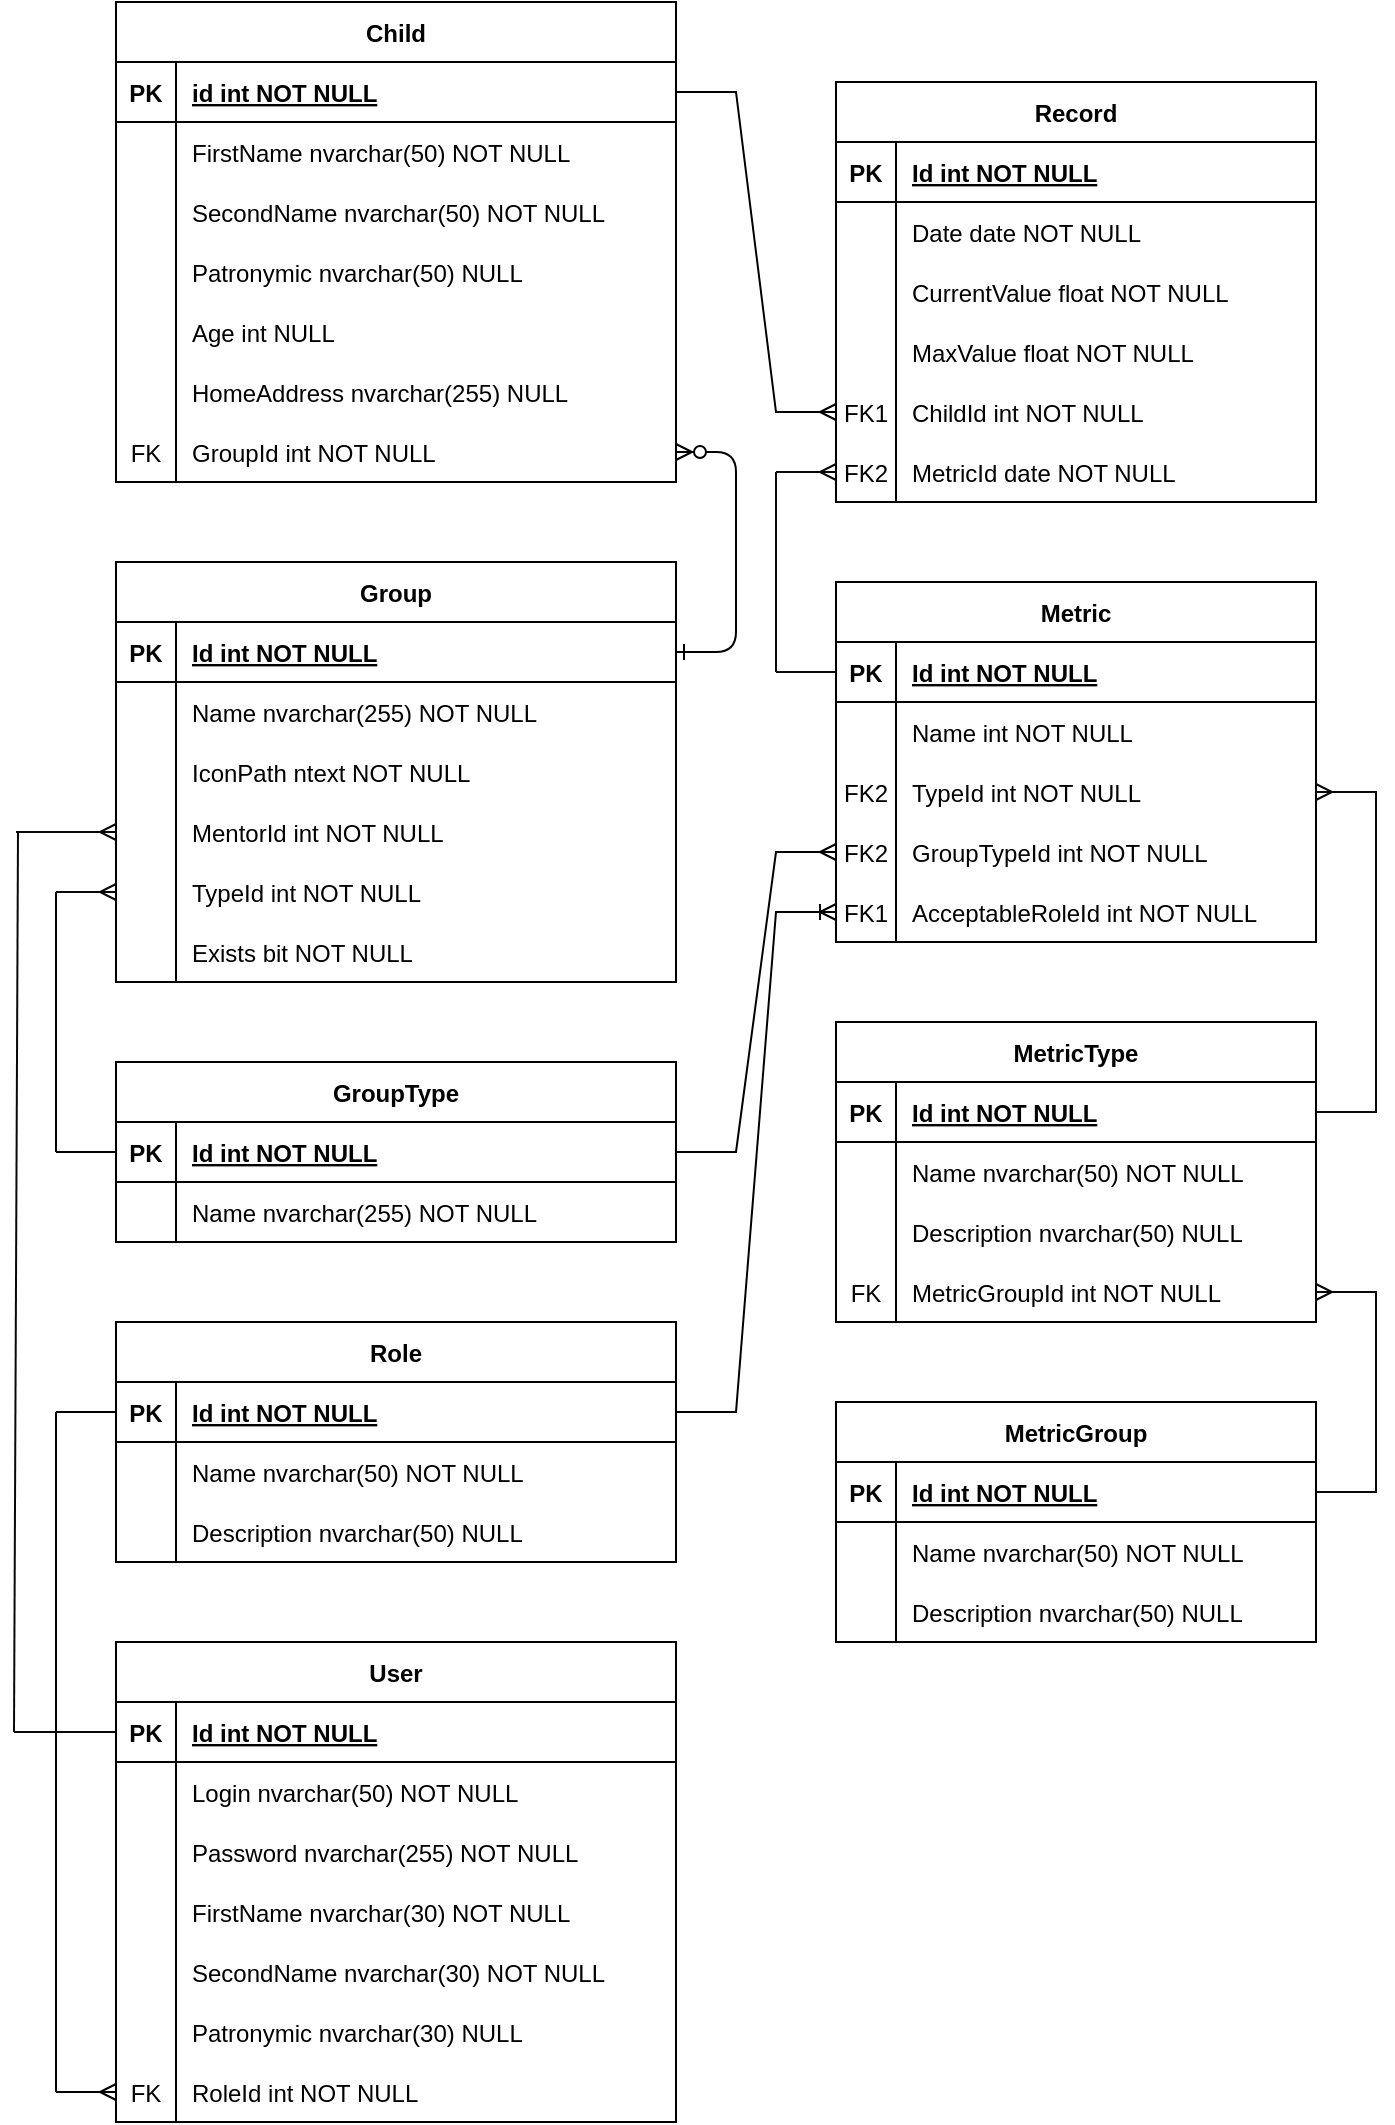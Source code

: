 <mxfile version="15.8.7" type="device"><diagram id="R2lEEEUBdFMjLlhIrx00" name="Page-1"><mxGraphModel dx="1296" dy="2118" grid="1" gridSize="10" guides="1" tooltips="1" connect="1" arrows="1" fold="1" page="1" pageScale="1" pageWidth="850" pageHeight="1100" math="0" shadow="0" extFonts="Permanent Marker^https://fonts.googleapis.com/css?family=Permanent+Marker"><root><mxCell id="0"/><mxCell id="1" parent="0"/><mxCell id="C-vyLk0tnHw3VtMMgP7b-2" value="Group" style="shape=table;startSize=30;container=1;collapsible=1;childLayout=tableLayout;fixedRows=1;rowLines=0;fontStyle=1;align=center;resizeLast=1;" parent="1" vertex="1"><mxGeometry x="400" width="280" height="210" as="geometry"/></mxCell><mxCell id="C-vyLk0tnHw3VtMMgP7b-3" value="" style="shape=partialRectangle;collapsible=0;dropTarget=0;pointerEvents=0;fillColor=none;points=[[0,0.5],[1,0.5]];portConstraint=eastwest;top=0;left=0;right=0;bottom=1;" parent="C-vyLk0tnHw3VtMMgP7b-2" vertex="1"><mxGeometry y="30" width="280" height="30" as="geometry"/></mxCell><mxCell id="C-vyLk0tnHw3VtMMgP7b-4" value="PK" style="shape=partialRectangle;overflow=hidden;connectable=0;fillColor=none;top=0;left=0;bottom=0;right=0;fontStyle=1;" parent="C-vyLk0tnHw3VtMMgP7b-3" vertex="1"><mxGeometry width="30" height="30" as="geometry"><mxRectangle width="30" height="30" as="alternateBounds"/></mxGeometry></mxCell><mxCell id="C-vyLk0tnHw3VtMMgP7b-5" value="Id int NOT NULL " style="shape=partialRectangle;overflow=hidden;connectable=0;fillColor=none;top=0;left=0;bottom=0;right=0;align=left;spacingLeft=6;fontStyle=5;" parent="C-vyLk0tnHw3VtMMgP7b-3" vertex="1"><mxGeometry x="30" width="250" height="30" as="geometry"><mxRectangle width="250" height="30" as="alternateBounds"/></mxGeometry></mxCell><mxCell id="C-vyLk0tnHw3VtMMgP7b-9" value="" style="shape=partialRectangle;collapsible=0;dropTarget=0;pointerEvents=0;fillColor=none;points=[[0,0.5],[1,0.5]];portConstraint=eastwest;top=0;left=0;right=0;bottom=0;" parent="C-vyLk0tnHw3VtMMgP7b-2" vertex="1"><mxGeometry y="60" width="280" height="30" as="geometry"/></mxCell><mxCell id="C-vyLk0tnHw3VtMMgP7b-10" value="" style="shape=partialRectangle;overflow=hidden;connectable=0;fillColor=none;top=0;left=0;bottom=0;right=0;" parent="C-vyLk0tnHw3VtMMgP7b-9" vertex="1"><mxGeometry width="30" height="30" as="geometry"><mxRectangle width="30" height="30" as="alternateBounds"/></mxGeometry></mxCell><mxCell id="C-vyLk0tnHw3VtMMgP7b-11" value="Name nvarchar(255) NOT NULL" style="shape=partialRectangle;overflow=hidden;connectable=0;fillColor=none;top=0;left=0;bottom=0;right=0;align=left;spacingLeft=6;" parent="C-vyLk0tnHw3VtMMgP7b-9" vertex="1"><mxGeometry x="30" width="250" height="30" as="geometry"><mxRectangle width="250" height="30" as="alternateBounds"/></mxGeometry></mxCell><mxCell id="-DnV1UxbAHt5MSZyOApE-100" value="" style="shape=partialRectangle;collapsible=0;dropTarget=0;pointerEvents=0;fillColor=none;points=[[0,0.5],[1,0.5]];portConstraint=eastwest;top=0;left=0;right=0;bottom=0;" vertex="1" parent="C-vyLk0tnHw3VtMMgP7b-2"><mxGeometry y="90" width="280" height="30" as="geometry"/></mxCell><mxCell id="-DnV1UxbAHt5MSZyOApE-101" value="" style="shape=partialRectangle;overflow=hidden;connectable=0;fillColor=none;top=0;left=0;bottom=0;right=0;" vertex="1" parent="-DnV1UxbAHt5MSZyOApE-100"><mxGeometry width="30" height="30" as="geometry"><mxRectangle width="30" height="30" as="alternateBounds"/></mxGeometry></mxCell><mxCell id="-DnV1UxbAHt5MSZyOApE-102" value="IconPath ntext NOT NULL" style="shape=partialRectangle;overflow=hidden;connectable=0;fillColor=none;top=0;left=0;bottom=0;right=0;align=left;spacingLeft=6;" vertex="1" parent="-DnV1UxbAHt5MSZyOApE-100"><mxGeometry x="30" width="250" height="30" as="geometry"><mxRectangle width="250" height="30" as="alternateBounds"/></mxGeometry></mxCell><mxCell id="-DnV1UxbAHt5MSZyOApE-88" value="" style="shape=partialRectangle;collapsible=0;dropTarget=0;pointerEvents=0;fillColor=none;points=[[0,0.5],[1,0.5]];portConstraint=eastwest;top=0;left=0;right=0;bottom=0;" vertex="1" parent="C-vyLk0tnHw3VtMMgP7b-2"><mxGeometry y="120" width="280" height="30" as="geometry"/></mxCell><mxCell id="-DnV1UxbAHt5MSZyOApE-89" value="" style="shape=partialRectangle;overflow=hidden;connectable=0;fillColor=none;top=0;left=0;bottom=0;right=0;" vertex="1" parent="-DnV1UxbAHt5MSZyOApE-88"><mxGeometry width="30" height="30" as="geometry"><mxRectangle width="30" height="30" as="alternateBounds"/></mxGeometry></mxCell><mxCell id="-DnV1UxbAHt5MSZyOApE-90" value="MentorId int NOT NULL" style="shape=partialRectangle;overflow=hidden;connectable=0;fillColor=none;top=0;left=0;bottom=0;right=0;align=left;spacingLeft=6;" vertex="1" parent="-DnV1UxbAHt5MSZyOApE-88"><mxGeometry x="30" width="250" height="30" as="geometry"><mxRectangle width="250" height="30" as="alternateBounds"/></mxGeometry></mxCell><mxCell id="t5Ml65GV9qZ17iOVpYjm-1" value="" style="shape=partialRectangle;collapsible=0;dropTarget=0;pointerEvents=0;fillColor=none;points=[[0,0.5],[1,0.5]];portConstraint=eastwest;top=0;left=0;right=0;bottom=0;" parent="C-vyLk0tnHw3VtMMgP7b-2" vertex="1"><mxGeometry y="150" width="280" height="30" as="geometry"/></mxCell><mxCell id="t5Ml65GV9qZ17iOVpYjm-2" value="" style="shape=partialRectangle;overflow=hidden;connectable=0;fillColor=none;top=0;left=0;bottom=0;right=0;" parent="t5Ml65GV9qZ17iOVpYjm-1" vertex="1"><mxGeometry width="30" height="30" as="geometry"><mxRectangle width="30" height="30" as="alternateBounds"/></mxGeometry></mxCell><mxCell id="t5Ml65GV9qZ17iOVpYjm-3" value="TypeId int NOT NULL" style="shape=partialRectangle;overflow=hidden;connectable=0;fillColor=none;top=0;left=0;bottom=0;right=0;align=left;spacingLeft=6;" parent="t5Ml65GV9qZ17iOVpYjm-1" vertex="1"><mxGeometry x="30" width="250" height="30" as="geometry"><mxRectangle width="250" height="30" as="alternateBounds"/></mxGeometry></mxCell><mxCell id="-DnV1UxbAHt5MSZyOApE-103" value="" style="shape=partialRectangle;collapsible=0;dropTarget=0;pointerEvents=0;fillColor=none;points=[[0,0.5],[1,0.5]];portConstraint=eastwest;top=0;left=0;right=0;bottom=0;" vertex="1" parent="C-vyLk0tnHw3VtMMgP7b-2"><mxGeometry y="180" width="280" height="30" as="geometry"/></mxCell><mxCell id="-DnV1UxbAHt5MSZyOApE-104" value="" style="shape=partialRectangle;overflow=hidden;connectable=0;fillColor=none;top=0;left=0;bottom=0;right=0;" vertex="1" parent="-DnV1UxbAHt5MSZyOApE-103"><mxGeometry width="30" height="30" as="geometry"><mxRectangle width="30" height="30" as="alternateBounds"/></mxGeometry></mxCell><mxCell id="-DnV1UxbAHt5MSZyOApE-105" value="Exists bit NOT NULL" style="shape=partialRectangle;overflow=hidden;connectable=0;fillColor=none;top=0;left=0;bottom=0;right=0;align=left;spacingLeft=6;" vertex="1" parent="-DnV1UxbAHt5MSZyOApE-103"><mxGeometry x="30" width="250" height="30" as="geometry"><mxRectangle width="250" height="30" as="alternateBounds"/></mxGeometry></mxCell><mxCell id="C-vyLk0tnHw3VtMMgP7b-13" value="Record" style="shape=table;startSize=30;container=1;collapsible=1;childLayout=tableLayout;fixedRows=1;rowLines=0;fontStyle=1;align=center;resizeLast=1;" parent="1" vertex="1"><mxGeometry x="760" y="-240" width="240" height="210" as="geometry"/></mxCell><mxCell id="C-vyLk0tnHw3VtMMgP7b-14" value="" style="shape=partialRectangle;collapsible=0;dropTarget=0;pointerEvents=0;fillColor=none;points=[[0,0.5],[1,0.5]];portConstraint=eastwest;top=0;left=0;right=0;bottom=1;" parent="C-vyLk0tnHw3VtMMgP7b-13" vertex="1"><mxGeometry y="30" width="240" height="30" as="geometry"/></mxCell><mxCell id="C-vyLk0tnHw3VtMMgP7b-15" value="PK" style="shape=partialRectangle;overflow=hidden;connectable=0;fillColor=none;top=0;left=0;bottom=0;right=0;fontStyle=1;" parent="C-vyLk0tnHw3VtMMgP7b-14" vertex="1"><mxGeometry width="30" height="30" as="geometry"><mxRectangle width="30" height="30" as="alternateBounds"/></mxGeometry></mxCell><mxCell id="C-vyLk0tnHw3VtMMgP7b-16" value="Id int NOT NULL " style="shape=partialRectangle;overflow=hidden;connectable=0;fillColor=none;top=0;left=0;bottom=0;right=0;align=left;spacingLeft=6;fontStyle=5;" parent="C-vyLk0tnHw3VtMMgP7b-14" vertex="1"><mxGeometry x="30" width="210" height="30" as="geometry"><mxRectangle width="210" height="30" as="alternateBounds"/></mxGeometry></mxCell><mxCell id="C-vyLk0tnHw3VtMMgP7b-20" value="" style="shape=partialRectangle;collapsible=0;dropTarget=0;pointerEvents=0;fillColor=none;points=[[0,0.5],[1,0.5]];portConstraint=eastwest;top=0;left=0;right=0;bottom=0;" parent="C-vyLk0tnHw3VtMMgP7b-13" vertex="1"><mxGeometry y="60" width="240" height="30" as="geometry"/></mxCell><mxCell id="C-vyLk0tnHw3VtMMgP7b-21" value="" style="shape=partialRectangle;overflow=hidden;connectable=0;fillColor=none;top=0;left=0;bottom=0;right=0;" parent="C-vyLk0tnHw3VtMMgP7b-20" vertex="1"><mxGeometry width="30" height="30" as="geometry"><mxRectangle width="30" height="30" as="alternateBounds"/></mxGeometry></mxCell><mxCell id="C-vyLk0tnHw3VtMMgP7b-22" value="Date date NOT NULL" style="shape=partialRectangle;overflow=hidden;connectable=0;fillColor=none;top=0;left=0;bottom=0;right=0;align=left;spacingLeft=6;" parent="C-vyLk0tnHw3VtMMgP7b-20" vertex="1"><mxGeometry x="30" width="210" height="30" as="geometry"><mxRectangle width="210" height="30" as="alternateBounds"/></mxGeometry></mxCell><mxCell id="Y8Ql6gL_zoSB9fS7uG_S-48" value="" style="shape=partialRectangle;collapsible=0;dropTarget=0;pointerEvents=0;fillColor=none;points=[[0,0.5],[1,0.5]];portConstraint=eastwest;top=0;left=0;right=0;bottom=0;" parent="C-vyLk0tnHw3VtMMgP7b-13" vertex="1"><mxGeometry y="90" width="240" height="30" as="geometry"/></mxCell><mxCell id="Y8Ql6gL_zoSB9fS7uG_S-49" value="" style="shape=partialRectangle;overflow=hidden;connectable=0;fillColor=none;top=0;left=0;bottom=0;right=0;" parent="Y8Ql6gL_zoSB9fS7uG_S-48" vertex="1"><mxGeometry width="30" height="30" as="geometry"><mxRectangle width="30" height="30" as="alternateBounds"/></mxGeometry></mxCell><mxCell id="Y8Ql6gL_zoSB9fS7uG_S-50" value="CurrentValue float NOT NULL" style="shape=partialRectangle;overflow=hidden;connectable=0;fillColor=none;top=0;left=0;bottom=0;right=0;align=left;spacingLeft=6;" parent="Y8Ql6gL_zoSB9fS7uG_S-48" vertex="1"><mxGeometry x="30" width="210" height="30" as="geometry"><mxRectangle width="210" height="30" as="alternateBounds"/></mxGeometry></mxCell><mxCell id="QYhX7FW8KDRHZZpEyBTW-7" value="" style="shape=partialRectangle;collapsible=0;dropTarget=0;pointerEvents=0;fillColor=none;points=[[0,0.5],[1,0.5]];portConstraint=eastwest;top=0;left=0;right=0;bottom=0;" parent="C-vyLk0tnHw3VtMMgP7b-13" vertex="1"><mxGeometry y="120" width="240" height="30" as="geometry"/></mxCell><mxCell id="QYhX7FW8KDRHZZpEyBTW-8" value="" style="shape=partialRectangle;overflow=hidden;connectable=0;fillColor=none;top=0;left=0;bottom=0;right=0;" parent="QYhX7FW8KDRHZZpEyBTW-7" vertex="1"><mxGeometry width="30" height="30" as="geometry"><mxRectangle width="30" height="30" as="alternateBounds"/></mxGeometry></mxCell><mxCell id="QYhX7FW8KDRHZZpEyBTW-9" value="MaxValue float NOT NULL" style="shape=partialRectangle;overflow=hidden;connectable=0;fillColor=none;top=0;left=0;bottom=0;right=0;align=left;spacingLeft=6;" parent="QYhX7FW8KDRHZZpEyBTW-7" vertex="1"><mxGeometry x="30" width="210" height="30" as="geometry"><mxRectangle width="210" height="30" as="alternateBounds"/></mxGeometry></mxCell><mxCell id="C-vyLk0tnHw3VtMMgP7b-17" value="" style="shape=partialRectangle;collapsible=0;dropTarget=0;pointerEvents=0;fillColor=none;points=[[0,0.5],[1,0.5]];portConstraint=eastwest;top=0;left=0;right=0;bottom=0;" parent="C-vyLk0tnHw3VtMMgP7b-13" vertex="1"><mxGeometry y="150" width="240" height="30" as="geometry"/></mxCell><mxCell id="C-vyLk0tnHw3VtMMgP7b-18" value="FK1" style="shape=partialRectangle;overflow=hidden;connectable=0;fillColor=none;top=0;left=0;bottom=0;right=0;" parent="C-vyLk0tnHw3VtMMgP7b-17" vertex="1"><mxGeometry width="30" height="30" as="geometry"><mxRectangle width="30" height="30" as="alternateBounds"/></mxGeometry></mxCell><mxCell id="C-vyLk0tnHw3VtMMgP7b-19" value="ChildId int NOT NULL" style="shape=partialRectangle;overflow=hidden;connectable=0;fillColor=none;top=0;left=0;bottom=0;right=0;align=left;spacingLeft=6;" parent="C-vyLk0tnHw3VtMMgP7b-17" vertex="1"><mxGeometry x="30" width="210" height="30" as="geometry"><mxRectangle width="210" height="30" as="alternateBounds"/></mxGeometry></mxCell><mxCell id="Y8Ql6gL_zoSB9fS7uG_S-23" value="" style="shape=partialRectangle;collapsible=0;dropTarget=0;pointerEvents=0;fillColor=none;points=[[0,0.5],[1,0.5]];portConstraint=eastwest;top=0;left=0;right=0;bottom=0;" parent="C-vyLk0tnHw3VtMMgP7b-13" vertex="1"><mxGeometry y="180" width="240" height="30" as="geometry"/></mxCell><mxCell id="Y8Ql6gL_zoSB9fS7uG_S-24" value="FK2" style="shape=partialRectangle;overflow=hidden;connectable=0;fillColor=none;top=0;left=0;bottom=0;right=0;" parent="Y8Ql6gL_zoSB9fS7uG_S-23" vertex="1"><mxGeometry width="30" height="30" as="geometry"><mxRectangle width="30" height="30" as="alternateBounds"/></mxGeometry></mxCell><mxCell id="Y8Ql6gL_zoSB9fS7uG_S-25" value="MetricId date NOT NULL" style="shape=partialRectangle;overflow=hidden;connectable=0;fillColor=none;top=0;left=0;bottom=0;right=0;align=left;spacingLeft=6;" parent="Y8Ql6gL_zoSB9fS7uG_S-23" vertex="1"><mxGeometry x="30" width="210" height="30" as="geometry"><mxRectangle width="210" height="30" as="alternateBounds"/></mxGeometry></mxCell><mxCell id="C-vyLk0tnHw3VtMMgP7b-23" value="Child" style="shape=table;startSize=30;container=1;collapsible=1;childLayout=tableLayout;fixedRows=1;rowLines=0;fontStyle=1;align=center;resizeLast=1;" parent="1" vertex="1"><mxGeometry x="400" y="-280" width="280" height="240" as="geometry"/></mxCell><mxCell id="C-vyLk0tnHw3VtMMgP7b-24" value="" style="shape=partialRectangle;collapsible=0;dropTarget=0;pointerEvents=0;fillColor=none;points=[[0,0.5],[1,0.5]];portConstraint=eastwest;top=0;left=0;right=0;bottom=1;" parent="C-vyLk0tnHw3VtMMgP7b-23" vertex="1"><mxGeometry y="30" width="280" height="30" as="geometry"/></mxCell><mxCell id="C-vyLk0tnHw3VtMMgP7b-25" value="PK" style="shape=partialRectangle;overflow=hidden;connectable=0;fillColor=none;top=0;left=0;bottom=0;right=0;fontStyle=1;" parent="C-vyLk0tnHw3VtMMgP7b-24" vertex="1"><mxGeometry width="30" height="30" as="geometry"><mxRectangle width="30" height="30" as="alternateBounds"/></mxGeometry></mxCell><mxCell id="C-vyLk0tnHw3VtMMgP7b-26" value="id int NOT NULL " style="shape=partialRectangle;overflow=hidden;connectable=0;fillColor=none;top=0;left=0;bottom=0;right=0;align=left;spacingLeft=6;fontStyle=5;" parent="C-vyLk0tnHw3VtMMgP7b-24" vertex="1"><mxGeometry x="30" width="250" height="30" as="geometry"><mxRectangle width="250" height="30" as="alternateBounds"/></mxGeometry></mxCell><mxCell id="C-vyLk0tnHw3VtMMgP7b-27" value="" style="shape=partialRectangle;collapsible=0;dropTarget=0;pointerEvents=0;fillColor=none;points=[[0,0.5],[1,0.5]];portConstraint=eastwest;top=0;left=0;right=0;bottom=0;" parent="C-vyLk0tnHw3VtMMgP7b-23" vertex="1"><mxGeometry y="60" width="280" height="30" as="geometry"/></mxCell><mxCell id="C-vyLk0tnHw3VtMMgP7b-28" value="" style="shape=partialRectangle;overflow=hidden;connectable=0;fillColor=none;top=0;left=0;bottom=0;right=0;" parent="C-vyLk0tnHw3VtMMgP7b-27" vertex="1"><mxGeometry width="30" height="30" as="geometry"><mxRectangle width="30" height="30" as="alternateBounds"/></mxGeometry></mxCell><mxCell id="C-vyLk0tnHw3VtMMgP7b-29" value="FirstName nvarchar(50) NOT NULL" style="shape=partialRectangle;overflow=hidden;connectable=0;fillColor=none;top=0;left=0;bottom=0;right=0;align=left;spacingLeft=6;" parent="C-vyLk0tnHw3VtMMgP7b-27" vertex="1"><mxGeometry x="30" width="250" height="30" as="geometry"><mxRectangle width="250" height="30" as="alternateBounds"/></mxGeometry></mxCell><mxCell id="QYhX7FW8KDRHZZpEyBTW-1" value="" style="shape=partialRectangle;collapsible=0;dropTarget=0;pointerEvents=0;fillColor=none;points=[[0,0.5],[1,0.5]];portConstraint=eastwest;top=0;left=0;right=0;bottom=0;" parent="C-vyLk0tnHw3VtMMgP7b-23" vertex="1"><mxGeometry y="90" width="280" height="30" as="geometry"/></mxCell><mxCell id="QYhX7FW8KDRHZZpEyBTW-2" value="" style="shape=partialRectangle;overflow=hidden;connectable=0;fillColor=none;top=0;left=0;bottom=0;right=0;" parent="QYhX7FW8KDRHZZpEyBTW-1" vertex="1"><mxGeometry width="30" height="30" as="geometry"><mxRectangle width="30" height="30" as="alternateBounds"/></mxGeometry></mxCell><mxCell id="QYhX7FW8KDRHZZpEyBTW-3" value="SecondName nvarchar(50) NOT NULL" style="shape=partialRectangle;overflow=hidden;connectable=0;fillColor=none;top=0;left=0;bottom=0;right=0;align=left;spacingLeft=6;" parent="QYhX7FW8KDRHZZpEyBTW-1" vertex="1"><mxGeometry x="30" width="250" height="30" as="geometry"><mxRectangle width="250" height="30" as="alternateBounds"/></mxGeometry></mxCell><mxCell id="QYhX7FW8KDRHZZpEyBTW-4" value="" style="shape=partialRectangle;collapsible=0;dropTarget=0;pointerEvents=0;fillColor=none;points=[[0,0.5],[1,0.5]];portConstraint=eastwest;top=0;left=0;right=0;bottom=0;" parent="C-vyLk0tnHw3VtMMgP7b-23" vertex="1"><mxGeometry y="120" width="280" height="30" as="geometry"/></mxCell><mxCell id="QYhX7FW8KDRHZZpEyBTW-5" value="" style="shape=partialRectangle;overflow=hidden;connectable=0;fillColor=none;top=0;left=0;bottom=0;right=0;" parent="QYhX7FW8KDRHZZpEyBTW-4" vertex="1"><mxGeometry width="30" height="30" as="geometry"><mxRectangle width="30" height="30" as="alternateBounds"/></mxGeometry></mxCell><mxCell id="QYhX7FW8KDRHZZpEyBTW-6" value="Patronymic nvarchar(50) NULL" style="shape=partialRectangle;overflow=hidden;connectable=0;fillColor=none;top=0;left=0;bottom=0;right=0;align=left;spacingLeft=6;" parent="QYhX7FW8KDRHZZpEyBTW-4" vertex="1"><mxGeometry x="30" width="250" height="30" as="geometry"><mxRectangle width="250" height="30" as="alternateBounds"/></mxGeometry></mxCell><mxCell id="Y8Ql6gL_zoSB9fS7uG_S-39" value="" style="shape=partialRectangle;collapsible=0;dropTarget=0;pointerEvents=0;fillColor=none;points=[[0,0.5],[1,0.5]];portConstraint=eastwest;top=0;left=0;right=0;bottom=0;" parent="C-vyLk0tnHw3VtMMgP7b-23" vertex="1"><mxGeometry y="150" width="280" height="30" as="geometry"/></mxCell><mxCell id="Y8Ql6gL_zoSB9fS7uG_S-40" value="" style="shape=partialRectangle;overflow=hidden;connectable=0;fillColor=none;top=0;left=0;bottom=0;right=0;" parent="Y8Ql6gL_zoSB9fS7uG_S-39" vertex="1"><mxGeometry width="30" height="30" as="geometry"><mxRectangle width="30" height="30" as="alternateBounds"/></mxGeometry></mxCell><mxCell id="Y8Ql6gL_zoSB9fS7uG_S-41" value="Age int NULL" style="shape=partialRectangle;overflow=hidden;connectable=0;fillColor=none;top=0;left=0;bottom=0;right=0;align=left;spacingLeft=6;" parent="Y8Ql6gL_zoSB9fS7uG_S-39" vertex="1"><mxGeometry x="30" width="250" height="30" as="geometry"><mxRectangle width="250" height="30" as="alternateBounds"/></mxGeometry></mxCell><mxCell id="Y8Ql6gL_zoSB9fS7uG_S-43" value="" style="shape=partialRectangle;collapsible=0;dropTarget=0;pointerEvents=0;fillColor=none;points=[[0,0.5],[1,0.5]];portConstraint=eastwest;top=0;left=0;right=0;bottom=0;" parent="C-vyLk0tnHw3VtMMgP7b-23" vertex="1"><mxGeometry y="180" width="280" height="30" as="geometry"/></mxCell><mxCell id="Y8Ql6gL_zoSB9fS7uG_S-44" value="" style="shape=partialRectangle;overflow=hidden;connectable=0;fillColor=none;top=0;left=0;bottom=0;right=0;" parent="Y8Ql6gL_zoSB9fS7uG_S-43" vertex="1"><mxGeometry width="30" height="30" as="geometry"><mxRectangle width="30" height="30" as="alternateBounds"/></mxGeometry></mxCell><mxCell id="Y8Ql6gL_zoSB9fS7uG_S-45" value="HomeAddress nvarchar(255) NULL" style="shape=partialRectangle;overflow=hidden;connectable=0;fillColor=none;top=0;left=0;bottom=0;right=0;align=left;spacingLeft=6;" parent="Y8Ql6gL_zoSB9fS7uG_S-43" vertex="1"><mxGeometry x="30" width="250" height="30" as="geometry"><mxRectangle width="250" height="30" as="alternateBounds"/></mxGeometry></mxCell><mxCell id="C-vyLk0tnHw3VtMMgP7b-6" value="" style="shape=partialRectangle;collapsible=0;dropTarget=0;pointerEvents=0;fillColor=none;points=[[0,0.5],[1,0.5]];portConstraint=eastwest;top=0;left=0;right=0;bottom=0;" parent="C-vyLk0tnHw3VtMMgP7b-23" vertex="1"><mxGeometry y="210" width="280" height="30" as="geometry"/></mxCell><mxCell id="C-vyLk0tnHw3VtMMgP7b-7" value="FK" style="shape=partialRectangle;overflow=hidden;connectable=0;fillColor=none;top=0;left=0;bottom=0;right=0;" parent="C-vyLk0tnHw3VtMMgP7b-6" vertex="1"><mxGeometry width="30" height="30" as="geometry"><mxRectangle width="30" height="30" as="alternateBounds"/></mxGeometry></mxCell><mxCell id="C-vyLk0tnHw3VtMMgP7b-8" value="GroupId int NOT NULL" style="shape=partialRectangle;overflow=hidden;connectable=0;fillColor=none;top=0;left=0;bottom=0;right=0;align=left;spacingLeft=6;" parent="C-vyLk0tnHw3VtMMgP7b-6" vertex="1"><mxGeometry x="30" width="250" height="30" as="geometry"><mxRectangle width="250" height="30" as="alternateBounds"/></mxGeometry></mxCell><mxCell id="C-vyLk0tnHw3VtMMgP7b-1" value="" style="edgeStyle=entityRelationEdgeStyle;endArrow=ERzeroToMany;startArrow=ERone;endFill=1;startFill=0;exitX=1;exitY=0.5;exitDx=0;exitDy=0;entryX=1;entryY=0.5;entryDx=0;entryDy=0;" parent="1" source="C-vyLk0tnHw3VtMMgP7b-3" target="C-vyLk0tnHw3VtMMgP7b-6" edge="1"><mxGeometry width="100" height="100" relative="1" as="geometry"><mxPoint x="340" y="720" as="sourcePoint"/><mxPoint x="440" y="620" as="targetPoint"/></mxGeometry></mxCell><mxCell id="Y8Ql6gL_zoSB9fS7uG_S-7" value="User" style="shape=table;startSize=30;container=1;collapsible=1;childLayout=tableLayout;fixedRows=1;rowLines=0;fontStyle=1;align=center;resizeLast=1;" parent="1" vertex="1"><mxGeometry x="400" y="540" width="280" height="240" as="geometry"/></mxCell><mxCell id="Y8Ql6gL_zoSB9fS7uG_S-8" value="" style="shape=partialRectangle;collapsible=0;dropTarget=0;pointerEvents=0;fillColor=none;points=[[0,0.5],[1,0.5]];portConstraint=eastwest;top=0;left=0;right=0;bottom=1;" parent="Y8Ql6gL_zoSB9fS7uG_S-7" vertex="1"><mxGeometry y="30" width="280" height="30" as="geometry"/></mxCell><mxCell id="Y8Ql6gL_zoSB9fS7uG_S-9" value="PK" style="shape=partialRectangle;overflow=hidden;connectable=0;fillColor=none;top=0;left=0;bottom=0;right=0;fontStyle=1;" parent="Y8Ql6gL_zoSB9fS7uG_S-8" vertex="1"><mxGeometry width="30" height="30" as="geometry"><mxRectangle width="30" height="30" as="alternateBounds"/></mxGeometry></mxCell><mxCell id="Y8Ql6gL_zoSB9fS7uG_S-10" value="Id int NOT NULL " style="shape=partialRectangle;overflow=hidden;connectable=0;fillColor=none;top=0;left=0;bottom=0;right=0;align=left;spacingLeft=6;fontStyle=5;" parent="Y8Ql6gL_zoSB9fS7uG_S-8" vertex="1"><mxGeometry x="30" width="250" height="30" as="geometry"><mxRectangle width="250" height="30" as="alternateBounds"/></mxGeometry></mxCell><mxCell id="Y8Ql6gL_zoSB9fS7uG_S-11" value="" style="shape=partialRectangle;collapsible=0;dropTarget=0;pointerEvents=0;fillColor=none;points=[[0,0.5],[1,0.5]];portConstraint=eastwest;top=0;left=0;right=0;bottom=0;" parent="Y8Ql6gL_zoSB9fS7uG_S-7" vertex="1"><mxGeometry y="60" width="280" height="30" as="geometry"/></mxCell><mxCell id="Y8Ql6gL_zoSB9fS7uG_S-12" value="" style="shape=partialRectangle;overflow=hidden;connectable=0;fillColor=none;top=0;left=0;bottom=0;right=0;" parent="Y8Ql6gL_zoSB9fS7uG_S-11" vertex="1"><mxGeometry width="30" height="30" as="geometry"><mxRectangle width="30" height="30" as="alternateBounds"/></mxGeometry></mxCell><mxCell id="Y8Ql6gL_zoSB9fS7uG_S-13" value="Login nvarchar(50) NOT NULL" style="shape=partialRectangle;overflow=hidden;connectable=0;fillColor=none;top=0;left=0;bottom=0;right=0;align=left;spacingLeft=6;" parent="Y8Ql6gL_zoSB9fS7uG_S-11" vertex="1"><mxGeometry x="30" width="250" height="30" as="geometry"><mxRectangle width="250" height="30" as="alternateBounds"/></mxGeometry></mxCell><mxCell id="Y8Ql6gL_zoSB9fS7uG_S-14" value="" style="shape=partialRectangle;collapsible=0;dropTarget=0;pointerEvents=0;fillColor=none;points=[[0,0.5],[1,0.5]];portConstraint=eastwest;top=0;left=0;right=0;bottom=0;" parent="Y8Ql6gL_zoSB9fS7uG_S-7" vertex="1"><mxGeometry y="90" width="280" height="30" as="geometry"/></mxCell><mxCell id="Y8Ql6gL_zoSB9fS7uG_S-15" value="" style="shape=partialRectangle;overflow=hidden;connectable=0;fillColor=none;top=0;left=0;bottom=0;right=0;" parent="Y8Ql6gL_zoSB9fS7uG_S-14" vertex="1"><mxGeometry width="30" height="30" as="geometry"><mxRectangle width="30" height="30" as="alternateBounds"/></mxGeometry></mxCell><mxCell id="Y8Ql6gL_zoSB9fS7uG_S-16" value="Password nvarchar(255) NOT NULL" style="shape=partialRectangle;overflow=hidden;connectable=0;fillColor=none;top=0;left=0;bottom=0;right=0;align=left;spacingLeft=6;" parent="Y8Ql6gL_zoSB9fS7uG_S-14" vertex="1"><mxGeometry x="30" width="250" height="30" as="geometry"><mxRectangle width="250" height="30" as="alternateBounds"/></mxGeometry></mxCell><mxCell id="91yaFv4p5Sky4SRjnEzQ-1" value="" style="shape=partialRectangle;collapsible=0;dropTarget=0;pointerEvents=0;fillColor=none;points=[[0,0.5],[1,0.5]];portConstraint=eastwest;top=0;left=0;right=0;bottom=0;" parent="Y8Ql6gL_zoSB9fS7uG_S-7" vertex="1"><mxGeometry y="120" width="280" height="30" as="geometry"/></mxCell><mxCell id="91yaFv4p5Sky4SRjnEzQ-2" value="" style="shape=partialRectangle;overflow=hidden;connectable=0;fillColor=none;top=0;left=0;bottom=0;right=0;" parent="91yaFv4p5Sky4SRjnEzQ-1" vertex="1"><mxGeometry width="30" height="30" as="geometry"><mxRectangle width="30" height="30" as="alternateBounds"/></mxGeometry></mxCell><mxCell id="91yaFv4p5Sky4SRjnEzQ-3" value="FirstName nvarchar(30) NOT NULL" style="shape=partialRectangle;overflow=hidden;connectable=0;fillColor=none;top=0;left=0;bottom=0;right=0;align=left;spacingLeft=6;" parent="91yaFv4p5Sky4SRjnEzQ-1" vertex="1"><mxGeometry x="30" width="250" height="30" as="geometry"><mxRectangle width="250" height="30" as="alternateBounds"/></mxGeometry></mxCell><mxCell id="MYatIancryDal9668AIz-1" value="" style="shape=partialRectangle;collapsible=0;dropTarget=0;pointerEvents=0;fillColor=none;points=[[0,0.5],[1,0.5]];portConstraint=eastwest;top=0;left=0;right=0;bottom=0;" parent="Y8Ql6gL_zoSB9fS7uG_S-7" vertex="1"><mxGeometry y="150" width="280" height="30" as="geometry"/></mxCell><mxCell id="MYatIancryDal9668AIz-2" value="" style="shape=partialRectangle;overflow=hidden;connectable=0;fillColor=none;top=0;left=0;bottom=0;right=0;" parent="MYatIancryDal9668AIz-1" vertex="1"><mxGeometry width="30" height="30" as="geometry"><mxRectangle width="30" height="30" as="alternateBounds"/></mxGeometry></mxCell><mxCell id="MYatIancryDal9668AIz-3" value="SecondName nvarchar(30) NOT NULL" style="shape=partialRectangle;overflow=hidden;connectable=0;fillColor=none;top=0;left=0;bottom=0;right=0;align=left;spacingLeft=6;" parent="MYatIancryDal9668AIz-1" vertex="1"><mxGeometry x="30" width="250" height="30" as="geometry"><mxRectangle width="250" height="30" as="alternateBounds"/></mxGeometry></mxCell><mxCell id="MYatIancryDal9668AIz-4" value="" style="shape=partialRectangle;collapsible=0;dropTarget=0;pointerEvents=0;fillColor=none;points=[[0,0.5],[1,0.5]];portConstraint=eastwest;top=0;left=0;right=0;bottom=0;" parent="Y8Ql6gL_zoSB9fS7uG_S-7" vertex="1"><mxGeometry y="180" width="280" height="30" as="geometry"/></mxCell><mxCell id="MYatIancryDal9668AIz-5" value="" style="shape=partialRectangle;overflow=hidden;connectable=0;fillColor=none;top=0;left=0;bottom=0;right=0;" parent="MYatIancryDal9668AIz-4" vertex="1"><mxGeometry width="30" height="30" as="geometry"><mxRectangle width="30" height="30" as="alternateBounds"/></mxGeometry></mxCell><mxCell id="MYatIancryDal9668AIz-6" value="Patronymic nvarchar(30) NULL" style="shape=partialRectangle;overflow=hidden;connectable=0;fillColor=none;top=0;left=0;bottom=0;right=0;align=left;spacingLeft=6;" parent="MYatIancryDal9668AIz-4" vertex="1"><mxGeometry x="30" width="250" height="30" as="geometry"><mxRectangle width="250" height="30" as="alternateBounds"/></mxGeometry></mxCell><mxCell id="Y8Ql6gL_zoSB9fS7uG_S-17" value="" style="shape=partialRectangle;collapsible=0;dropTarget=0;pointerEvents=0;fillColor=none;points=[[0,0.5],[1,0.5]];portConstraint=eastwest;top=0;left=0;right=0;bottom=0;" parent="Y8Ql6gL_zoSB9fS7uG_S-7" vertex="1"><mxGeometry y="210" width="280" height="30" as="geometry"/></mxCell><mxCell id="Y8Ql6gL_zoSB9fS7uG_S-18" value="FK" style="shape=partialRectangle;overflow=hidden;connectable=0;fillColor=none;top=0;left=0;bottom=0;right=0;" parent="Y8Ql6gL_zoSB9fS7uG_S-17" vertex="1"><mxGeometry width="30" height="30" as="geometry"><mxRectangle width="30" height="30" as="alternateBounds"/></mxGeometry></mxCell><mxCell id="Y8Ql6gL_zoSB9fS7uG_S-19" value="RoleId int NOT NULL" style="shape=partialRectangle;overflow=hidden;connectable=0;fillColor=none;top=0;left=0;bottom=0;right=0;align=left;spacingLeft=6;" parent="Y8Ql6gL_zoSB9fS7uG_S-17" vertex="1"><mxGeometry x="30" width="250" height="30" as="geometry"><mxRectangle width="250" height="30" as="alternateBounds"/></mxGeometry></mxCell><mxCell id="Y8Ql6gL_zoSB9fS7uG_S-26" value="Metric" style="shape=table;startSize=30;container=1;collapsible=1;childLayout=tableLayout;fixedRows=1;rowLines=0;fontStyle=1;align=center;resizeLast=1;" parent="1" vertex="1"><mxGeometry x="760" y="10" width="240" height="180" as="geometry"/></mxCell><mxCell id="Y8Ql6gL_zoSB9fS7uG_S-27" value="" style="shape=partialRectangle;collapsible=0;dropTarget=0;pointerEvents=0;fillColor=none;points=[[0,0.5],[1,0.5]];portConstraint=eastwest;top=0;left=0;right=0;bottom=1;" parent="Y8Ql6gL_zoSB9fS7uG_S-26" vertex="1"><mxGeometry y="30" width="240" height="30" as="geometry"/></mxCell><mxCell id="Y8Ql6gL_zoSB9fS7uG_S-28" value="PK" style="shape=partialRectangle;overflow=hidden;connectable=0;fillColor=none;top=0;left=0;bottom=0;right=0;fontStyle=1;" parent="Y8Ql6gL_zoSB9fS7uG_S-27" vertex="1"><mxGeometry width="30" height="30" as="geometry"><mxRectangle width="30" height="30" as="alternateBounds"/></mxGeometry></mxCell><mxCell id="Y8Ql6gL_zoSB9fS7uG_S-29" value="Id int NOT NULL " style="shape=partialRectangle;overflow=hidden;connectable=0;fillColor=none;top=0;left=0;bottom=0;right=0;align=left;spacingLeft=6;fontStyle=5;" parent="Y8Ql6gL_zoSB9fS7uG_S-27" vertex="1"><mxGeometry x="30" width="210" height="30" as="geometry"><mxRectangle width="210" height="30" as="alternateBounds"/></mxGeometry></mxCell><mxCell id="Y8Ql6gL_zoSB9fS7uG_S-30" value="" style="shape=partialRectangle;collapsible=0;dropTarget=0;pointerEvents=0;fillColor=none;points=[[0,0.5],[1,0.5]];portConstraint=eastwest;top=0;left=0;right=0;bottom=0;" parent="Y8Ql6gL_zoSB9fS7uG_S-26" vertex="1"><mxGeometry y="60" width="240" height="30" as="geometry"/></mxCell><mxCell id="Y8Ql6gL_zoSB9fS7uG_S-31" value="" style="shape=partialRectangle;overflow=hidden;connectable=0;fillColor=none;top=0;left=0;bottom=0;right=0;" parent="Y8Ql6gL_zoSB9fS7uG_S-30" vertex="1"><mxGeometry width="30" height="30" as="geometry"><mxRectangle width="30" height="30" as="alternateBounds"/></mxGeometry></mxCell><mxCell id="Y8Ql6gL_zoSB9fS7uG_S-32" value="Name int NOT NULL" style="shape=partialRectangle;overflow=hidden;connectable=0;fillColor=none;top=0;left=0;bottom=0;right=0;align=left;spacingLeft=6;" parent="Y8Ql6gL_zoSB9fS7uG_S-30" vertex="1"><mxGeometry x="30" width="210" height="30" as="geometry"><mxRectangle width="210" height="30" as="alternateBounds"/></mxGeometry></mxCell><mxCell id="-DnV1UxbAHt5MSZyOApE-1" value="" style="shape=partialRectangle;collapsible=0;dropTarget=0;pointerEvents=0;fillColor=none;points=[[0,0.5],[1,0.5]];portConstraint=eastwest;top=0;left=0;right=0;bottom=0;" vertex="1" parent="Y8Ql6gL_zoSB9fS7uG_S-26"><mxGeometry y="90" width="240" height="30" as="geometry"/></mxCell><mxCell id="-DnV1UxbAHt5MSZyOApE-2" value="FK2" style="shape=partialRectangle;overflow=hidden;connectable=0;fillColor=none;top=0;left=0;bottom=0;right=0;" vertex="1" parent="-DnV1UxbAHt5MSZyOApE-1"><mxGeometry width="30" height="30" as="geometry"><mxRectangle width="30" height="30" as="alternateBounds"/></mxGeometry></mxCell><mxCell id="-DnV1UxbAHt5MSZyOApE-3" value="TypeId int NOT NULL" style="shape=partialRectangle;overflow=hidden;connectable=0;fillColor=none;top=0;left=0;bottom=0;right=0;align=left;spacingLeft=6;" vertex="1" parent="-DnV1UxbAHt5MSZyOApE-1"><mxGeometry x="30" width="210" height="30" as="geometry"><mxRectangle width="210" height="30" as="alternateBounds"/></mxGeometry></mxCell><mxCell id="-DnV1UxbAHt5MSZyOApE-78" value="" style="shape=partialRectangle;collapsible=0;dropTarget=0;pointerEvents=0;fillColor=none;points=[[0,0.5],[1,0.5]];portConstraint=eastwest;top=0;left=0;right=0;bottom=0;" vertex="1" parent="Y8Ql6gL_zoSB9fS7uG_S-26"><mxGeometry y="120" width="240" height="30" as="geometry"/></mxCell><mxCell id="-DnV1UxbAHt5MSZyOApE-79" value="FK2" style="shape=partialRectangle;overflow=hidden;connectable=0;fillColor=none;top=0;left=0;bottom=0;right=0;" vertex="1" parent="-DnV1UxbAHt5MSZyOApE-78"><mxGeometry width="30" height="30" as="geometry"><mxRectangle width="30" height="30" as="alternateBounds"/></mxGeometry></mxCell><mxCell id="-DnV1UxbAHt5MSZyOApE-80" value="GroupTypeId int NOT NULL" style="shape=partialRectangle;overflow=hidden;connectable=0;fillColor=none;top=0;left=0;bottom=0;right=0;align=left;spacingLeft=6;" vertex="1" parent="-DnV1UxbAHt5MSZyOApE-78"><mxGeometry x="30" width="210" height="30" as="geometry"><mxRectangle width="210" height="30" as="alternateBounds"/></mxGeometry></mxCell><mxCell id="MYatIancryDal9668AIz-29" value="" style="shape=partialRectangle;collapsible=0;dropTarget=0;pointerEvents=0;fillColor=none;points=[[0,0.5],[1,0.5]];portConstraint=eastwest;top=0;left=0;right=0;bottom=0;" parent="Y8Ql6gL_zoSB9fS7uG_S-26" vertex="1"><mxGeometry y="150" width="240" height="30" as="geometry"/></mxCell><mxCell id="MYatIancryDal9668AIz-30" value="FK1" style="shape=partialRectangle;overflow=hidden;connectable=0;fillColor=none;top=0;left=0;bottom=0;right=0;" parent="MYatIancryDal9668AIz-29" vertex="1"><mxGeometry width="30" height="30" as="geometry"><mxRectangle width="30" height="30" as="alternateBounds"/></mxGeometry></mxCell><mxCell id="MYatIancryDal9668AIz-31" value="AcceptableRoleId int NOT NULL" style="shape=partialRectangle;overflow=hidden;connectable=0;fillColor=none;top=0;left=0;bottom=0;right=0;align=left;spacingLeft=6;" parent="MYatIancryDal9668AIz-29" vertex="1"><mxGeometry x="30" width="210" height="30" as="geometry"><mxRectangle width="210" height="30" as="alternateBounds"/></mxGeometry></mxCell><mxCell id="Y8Ql6gL_zoSB9fS7uG_S-52" value="" style="edgeStyle=entityRelationEdgeStyle;fontSize=12;html=1;endArrow=ERmany;rounded=0;entryX=0;entryY=0.5;entryDx=0;entryDy=0;strokeColor=#080808;" parent="1" target="Y8Ql6gL_zoSB9fS7uG_S-23" edge="1"><mxGeometry width="100" height="100" relative="1" as="geometry"><mxPoint x="730" y="-45" as="sourcePoint"/><mxPoint x="600" y="-250" as="targetPoint"/></mxGeometry></mxCell><mxCell id="Y8Ql6gL_zoSB9fS7uG_S-53" value="" style="edgeStyle=entityRelationEdgeStyle;fontSize=12;html=1;endArrow=ERmany;rounded=0;exitX=1;exitY=0.5;exitDx=0;exitDy=0;entryX=0;entryY=0.5;entryDx=0;entryDy=0;" parent="1" source="C-vyLk0tnHw3VtMMgP7b-24" target="C-vyLk0tnHw3VtMMgP7b-17" edge="1"><mxGeometry width="100" height="100" relative="1" as="geometry"><mxPoint x="530" y="-160" as="sourcePoint"/><mxPoint x="630" y="-260" as="targetPoint"/></mxGeometry></mxCell><mxCell id="MYatIancryDal9668AIz-7" value="Role" style="shape=table;startSize=30;container=1;collapsible=1;childLayout=tableLayout;fixedRows=1;rowLines=0;fontStyle=1;align=center;resizeLast=1;" parent="1" vertex="1"><mxGeometry x="400" y="380" width="280" height="120" as="geometry"/></mxCell><mxCell id="MYatIancryDal9668AIz-8" value="" style="shape=partialRectangle;collapsible=0;dropTarget=0;pointerEvents=0;fillColor=none;points=[[0,0.5],[1,0.5]];portConstraint=eastwest;top=0;left=0;right=0;bottom=1;" parent="MYatIancryDal9668AIz-7" vertex="1"><mxGeometry y="30" width="280" height="30" as="geometry"/></mxCell><mxCell id="MYatIancryDal9668AIz-9" value="PK" style="shape=partialRectangle;overflow=hidden;connectable=0;fillColor=none;top=0;left=0;bottom=0;right=0;fontStyle=1;" parent="MYatIancryDal9668AIz-8" vertex="1"><mxGeometry width="30" height="30" as="geometry"><mxRectangle width="30" height="30" as="alternateBounds"/></mxGeometry></mxCell><mxCell id="MYatIancryDal9668AIz-10" value="Id int NOT NULL " style="shape=partialRectangle;overflow=hidden;connectable=0;fillColor=none;top=0;left=0;bottom=0;right=0;align=left;spacingLeft=6;fontStyle=5;" parent="MYatIancryDal9668AIz-8" vertex="1"><mxGeometry x="30" width="250" height="30" as="geometry"><mxRectangle width="250" height="30" as="alternateBounds"/></mxGeometry></mxCell><mxCell id="MYatIancryDal9668AIz-11" value="" style="shape=partialRectangle;collapsible=0;dropTarget=0;pointerEvents=0;fillColor=none;points=[[0,0.5],[1,0.5]];portConstraint=eastwest;top=0;left=0;right=0;bottom=0;" parent="MYatIancryDal9668AIz-7" vertex="1"><mxGeometry y="60" width="280" height="30" as="geometry"/></mxCell><mxCell id="MYatIancryDal9668AIz-12" value="" style="shape=partialRectangle;overflow=hidden;connectable=0;fillColor=none;top=0;left=0;bottom=0;right=0;" parent="MYatIancryDal9668AIz-11" vertex="1"><mxGeometry width="30" height="30" as="geometry"><mxRectangle width="30" height="30" as="alternateBounds"/></mxGeometry></mxCell><mxCell id="MYatIancryDal9668AIz-13" value="Name nvarchar(50) NOT NULL" style="shape=partialRectangle;overflow=hidden;connectable=0;fillColor=none;top=0;left=0;bottom=0;right=0;align=left;spacingLeft=6;" parent="MYatIancryDal9668AIz-11" vertex="1"><mxGeometry x="30" width="250" height="30" as="geometry"><mxRectangle width="250" height="30" as="alternateBounds"/></mxGeometry></mxCell><mxCell id="MYatIancryDal9668AIz-34" value="" style="shape=partialRectangle;collapsible=0;dropTarget=0;pointerEvents=0;fillColor=none;points=[[0,0.5],[1,0.5]];portConstraint=eastwest;top=0;left=0;right=0;bottom=0;" parent="MYatIancryDal9668AIz-7" vertex="1"><mxGeometry y="90" width="280" height="30" as="geometry"/></mxCell><mxCell id="MYatIancryDal9668AIz-35" value="" style="shape=partialRectangle;overflow=hidden;connectable=0;fillColor=none;top=0;left=0;bottom=0;right=0;" parent="MYatIancryDal9668AIz-34" vertex="1"><mxGeometry width="30" height="30" as="geometry"><mxRectangle width="30" height="30" as="alternateBounds"/></mxGeometry></mxCell><mxCell id="MYatIancryDal9668AIz-36" value="Description nvarchar(50) NULL" style="shape=partialRectangle;overflow=hidden;connectable=0;fillColor=none;top=0;left=0;bottom=0;right=0;align=left;spacingLeft=6;" parent="MYatIancryDal9668AIz-34" vertex="1"><mxGeometry x="30" width="250" height="30" as="geometry"><mxRectangle width="250" height="30" as="alternateBounds"/></mxGeometry></mxCell><mxCell id="MYatIancryDal9668AIz-32" value="" style="edgeStyle=entityRelationEdgeStyle;fontSize=12;html=1;endArrow=ERoneToMany;rounded=0;entryX=0;entryY=0.5;entryDx=0;entryDy=0;exitX=1;exitY=0.5;exitDx=0;exitDy=0;" parent="1" source="MYatIancryDal9668AIz-8" target="MYatIancryDal9668AIz-29" edge="1"><mxGeometry width="100" height="100" relative="1" as="geometry"><mxPoint x="680" y="375" as="sourcePoint"/><mxPoint x="1170" y="80" as="targetPoint"/></mxGeometry></mxCell><mxCell id="-DnV1UxbAHt5MSZyOApE-4" value="MetricType" style="shape=table;startSize=30;container=1;collapsible=1;childLayout=tableLayout;fixedRows=1;rowLines=0;fontStyle=1;align=center;resizeLast=1;" vertex="1" parent="1"><mxGeometry x="760" y="230" width="240" height="150" as="geometry"/></mxCell><mxCell id="-DnV1UxbAHt5MSZyOApE-5" value="" style="shape=partialRectangle;collapsible=0;dropTarget=0;pointerEvents=0;fillColor=none;points=[[0,0.5],[1,0.5]];portConstraint=eastwest;top=0;left=0;right=0;bottom=1;" vertex="1" parent="-DnV1UxbAHt5MSZyOApE-4"><mxGeometry y="30" width="240" height="30" as="geometry"/></mxCell><mxCell id="-DnV1UxbAHt5MSZyOApE-6" value="PK" style="shape=partialRectangle;overflow=hidden;connectable=0;fillColor=none;top=0;left=0;bottom=0;right=0;fontStyle=1;" vertex="1" parent="-DnV1UxbAHt5MSZyOApE-5"><mxGeometry width="30" height="30" as="geometry"><mxRectangle width="30" height="30" as="alternateBounds"/></mxGeometry></mxCell><mxCell id="-DnV1UxbAHt5MSZyOApE-7" value="Id int NOT NULL " style="shape=partialRectangle;overflow=hidden;connectable=0;fillColor=none;top=0;left=0;bottom=0;right=0;align=left;spacingLeft=6;fontStyle=5;" vertex="1" parent="-DnV1UxbAHt5MSZyOApE-5"><mxGeometry x="30" width="210" height="30" as="geometry"><mxRectangle width="210" height="30" as="alternateBounds"/></mxGeometry></mxCell><mxCell id="-DnV1UxbAHt5MSZyOApE-8" value="" style="shape=partialRectangle;collapsible=0;dropTarget=0;pointerEvents=0;fillColor=none;points=[[0,0.5],[1,0.5]];portConstraint=eastwest;top=0;left=0;right=0;bottom=0;" vertex="1" parent="-DnV1UxbAHt5MSZyOApE-4"><mxGeometry y="60" width="240" height="30" as="geometry"/></mxCell><mxCell id="-DnV1UxbAHt5MSZyOApE-9" value="" style="shape=partialRectangle;overflow=hidden;connectable=0;fillColor=none;top=0;left=0;bottom=0;right=0;" vertex="1" parent="-DnV1UxbAHt5MSZyOApE-8"><mxGeometry width="30" height="30" as="geometry"><mxRectangle width="30" height="30" as="alternateBounds"/></mxGeometry></mxCell><mxCell id="-DnV1UxbAHt5MSZyOApE-10" value="Name nvarchar(50) NOT NULL" style="shape=partialRectangle;overflow=hidden;connectable=0;fillColor=none;top=0;left=0;bottom=0;right=0;align=left;spacingLeft=6;" vertex="1" parent="-DnV1UxbAHt5MSZyOApE-8"><mxGeometry x="30" width="210" height="30" as="geometry"><mxRectangle width="210" height="30" as="alternateBounds"/></mxGeometry></mxCell><mxCell id="-DnV1UxbAHt5MSZyOApE-11" value="" style="shape=partialRectangle;collapsible=0;dropTarget=0;pointerEvents=0;fillColor=none;points=[[0,0.5],[1,0.5]];portConstraint=eastwest;top=0;left=0;right=0;bottom=0;" vertex="1" parent="-DnV1UxbAHt5MSZyOApE-4"><mxGeometry y="90" width="240" height="30" as="geometry"/></mxCell><mxCell id="-DnV1UxbAHt5MSZyOApE-12" value="" style="shape=partialRectangle;overflow=hidden;connectable=0;fillColor=none;top=0;left=0;bottom=0;right=0;" vertex="1" parent="-DnV1UxbAHt5MSZyOApE-11"><mxGeometry width="30" height="30" as="geometry"><mxRectangle width="30" height="30" as="alternateBounds"/></mxGeometry></mxCell><mxCell id="-DnV1UxbAHt5MSZyOApE-13" value="Description nvarchar(50) NULL" style="shape=partialRectangle;overflow=hidden;connectable=0;fillColor=none;top=0;left=0;bottom=0;right=0;align=left;spacingLeft=6;" vertex="1" parent="-DnV1UxbAHt5MSZyOApE-11"><mxGeometry x="30" width="210" height="30" as="geometry"><mxRectangle width="210" height="30" as="alternateBounds"/></mxGeometry></mxCell><mxCell id="-DnV1UxbAHt5MSZyOApE-44" value="" style="shape=partialRectangle;collapsible=0;dropTarget=0;pointerEvents=0;fillColor=none;points=[[0,0.5],[1,0.5]];portConstraint=eastwest;top=0;left=0;right=0;bottom=0;" vertex="1" parent="-DnV1UxbAHt5MSZyOApE-4"><mxGeometry y="120" width="240" height="30" as="geometry"/></mxCell><mxCell id="-DnV1UxbAHt5MSZyOApE-45" value="FK" style="shape=partialRectangle;overflow=hidden;connectable=0;fillColor=none;top=0;left=0;bottom=0;right=0;" vertex="1" parent="-DnV1UxbAHt5MSZyOApE-44"><mxGeometry width="30" height="30" as="geometry"><mxRectangle width="30" height="30" as="alternateBounds"/></mxGeometry></mxCell><mxCell id="-DnV1UxbAHt5MSZyOApE-46" value="MetricGroupId int NOT NULL" style="shape=partialRectangle;overflow=hidden;connectable=0;fillColor=none;top=0;left=0;bottom=0;right=0;align=left;spacingLeft=6;" vertex="1" parent="-DnV1UxbAHt5MSZyOApE-44"><mxGeometry x="30" width="210" height="30" as="geometry"><mxRectangle width="210" height="30" as="alternateBounds"/></mxGeometry></mxCell><mxCell id="-DnV1UxbAHt5MSZyOApE-22" value="MetricGroup" style="shape=table;startSize=30;container=1;collapsible=1;childLayout=tableLayout;fixedRows=1;rowLines=0;fontStyle=1;align=center;resizeLast=1;" vertex="1" parent="1"><mxGeometry x="760" y="420" width="240" height="120" as="geometry"/></mxCell><mxCell id="-DnV1UxbAHt5MSZyOApE-23" value="" style="shape=partialRectangle;collapsible=0;dropTarget=0;pointerEvents=0;fillColor=none;points=[[0,0.5],[1,0.5]];portConstraint=eastwest;top=0;left=0;right=0;bottom=1;" vertex="1" parent="-DnV1UxbAHt5MSZyOApE-22"><mxGeometry y="30" width="240" height="30" as="geometry"/></mxCell><mxCell id="-DnV1UxbAHt5MSZyOApE-24" value="PK" style="shape=partialRectangle;overflow=hidden;connectable=0;fillColor=none;top=0;left=0;bottom=0;right=0;fontStyle=1;" vertex="1" parent="-DnV1UxbAHt5MSZyOApE-23"><mxGeometry width="30" height="30" as="geometry"><mxRectangle width="30" height="30" as="alternateBounds"/></mxGeometry></mxCell><mxCell id="-DnV1UxbAHt5MSZyOApE-25" value="Id int NOT NULL " style="shape=partialRectangle;overflow=hidden;connectable=0;fillColor=none;top=0;left=0;bottom=0;right=0;align=left;spacingLeft=6;fontStyle=5;" vertex="1" parent="-DnV1UxbAHt5MSZyOApE-23"><mxGeometry x="30" width="210" height="30" as="geometry"><mxRectangle width="210" height="30" as="alternateBounds"/></mxGeometry></mxCell><mxCell id="-DnV1UxbAHt5MSZyOApE-26" value="" style="shape=partialRectangle;collapsible=0;dropTarget=0;pointerEvents=0;fillColor=none;points=[[0,0.5],[1,0.5]];portConstraint=eastwest;top=0;left=0;right=0;bottom=0;" vertex="1" parent="-DnV1UxbAHt5MSZyOApE-22"><mxGeometry y="60" width="240" height="30" as="geometry"/></mxCell><mxCell id="-DnV1UxbAHt5MSZyOApE-27" value="" style="shape=partialRectangle;overflow=hidden;connectable=0;fillColor=none;top=0;left=0;bottom=0;right=0;" vertex="1" parent="-DnV1UxbAHt5MSZyOApE-26"><mxGeometry width="30" height="30" as="geometry"><mxRectangle width="30" height="30" as="alternateBounds"/></mxGeometry></mxCell><mxCell id="-DnV1UxbAHt5MSZyOApE-28" value="Name nvarchar(50) NOT NULL" style="shape=partialRectangle;overflow=hidden;connectable=0;fillColor=none;top=0;left=0;bottom=0;right=0;align=left;spacingLeft=6;" vertex="1" parent="-DnV1UxbAHt5MSZyOApE-26"><mxGeometry x="30" width="210" height="30" as="geometry"><mxRectangle width="210" height="30" as="alternateBounds"/></mxGeometry></mxCell><mxCell id="-DnV1UxbAHt5MSZyOApE-29" value="" style="shape=partialRectangle;collapsible=0;dropTarget=0;pointerEvents=0;fillColor=none;points=[[0,0.5],[1,0.5]];portConstraint=eastwest;top=0;left=0;right=0;bottom=0;" vertex="1" parent="-DnV1UxbAHt5MSZyOApE-22"><mxGeometry y="90" width="240" height="30" as="geometry"/></mxCell><mxCell id="-DnV1UxbAHt5MSZyOApE-30" value="" style="shape=partialRectangle;overflow=hidden;connectable=0;fillColor=none;top=0;left=0;bottom=0;right=0;" vertex="1" parent="-DnV1UxbAHt5MSZyOApE-29"><mxGeometry width="30" height="30" as="geometry"><mxRectangle width="30" height="30" as="alternateBounds"/></mxGeometry></mxCell><mxCell id="-DnV1UxbAHt5MSZyOApE-31" value="Description nvarchar(50) NULL" style="shape=partialRectangle;overflow=hidden;connectable=0;fillColor=none;top=0;left=0;bottom=0;right=0;align=left;spacingLeft=6;" vertex="1" parent="-DnV1UxbAHt5MSZyOApE-29"><mxGeometry x="30" width="210" height="30" as="geometry"><mxRectangle width="210" height="30" as="alternateBounds"/></mxGeometry></mxCell><mxCell id="-DnV1UxbAHt5MSZyOApE-41" value="" style="edgeStyle=entityRelationEdgeStyle;fontSize=12;html=1;endArrow=ERmany;rounded=0;entryX=0;entryY=0.5;entryDx=0;entryDy=0;strokeColor=default;" edge="1" parent="1" target="Y8Ql6gL_zoSB9fS7uG_S-17"><mxGeometry width="100" height="100" relative="1" as="geometry"><mxPoint x="370" y="765" as="sourcePoint"/><mxPoint x="730" y="755" as="targetPoint"/></mxGeometry></mxCell><mxCell id="-DnV1UxbAHt5MSZyOApE-42" value="" style="endArrow=none;html=1;rounded=0;strokeColor=default;" edge="1" parent="1"><mxGeometry relative="1" as="geometry"><mxPoint x="370" y="765" as="sourcePoint"/><mxPoint x="370" y="425" as="targetPoint"/></mxGeometry></mxCell><mxCell id="-DnV1UxbAHt5MSZyOApE-43" value="" style="endArrow=none;html=1;rounded=0;strokeColor=default;entryX=0;entryY=0.5;entryDx=0;entryDy=0;" edge="1" parent="1" target="MYatIancryDal9668AIz-8"><mxGeometry relative="1" as="geometry"><mxPoint x="370" y="425" as="sourcePoint"/><mxPoint x="470" y="555" as="targetPoint"/></mxGeometry></mxCell><mxCell id="-DnV1UxbAHt5MSZyOApE-47" value="" style="edgeStyle=entityRelationEdgeStyle;fontSize=12;html=1;endArrow=ERmany;rounded=0;strokeColor=#080808;exitX=1;exitY=0.5;exitDx=0;exitDy=0;entryX=1;entryY=0.5;entryDx=0;entryDy=0;strokeWidth=1;" edge="1" parent="1" source="-DnV1UxbAHt5MSZyOApE-5" target="-DnV1UxbAHt5MSZyOApE-1"><mxGeometry width="100" height="100" relative="1" as="geometry"><mxPoint x="1110" y="420" as="sourcePoint"/><mxPoint x="1210" y="320" as="targetPoint"/></mxGeometry></mxCell><mxCell id="-DnV1UxbAHt5MSZyOApE-55" value="GroupType" style="shape=table;startSize=30;container=1;collapsible=1;childLayout=tableLayout;fixedRows=1;rowLines=0;fontStyle=1;align=center;resizeLast=1;" vertex="1" parent="1"><mxGeometry x="400" y="250" width="280" height="90" as="geometry"/></mxCell><mxCell id="-DnV1UxbAHt5MSZyOApE-56" value="" style="shape=partialRectangle;collapsible=0;dropTarget=0;pointerEvents=0;fillColor=none;points=[[0,0.5],[1,0.5]];portConstraint=eastwest;top=0;left=0;right=0;bottom=1;" vertex="1" parent="-DnV1UxbAHt5MSZyOApE-55"><mxGeometry y="30" width="280" height="30" as="geometry"/></mxCell><mxCell id="-DnV1UxbAHt5MSZyOApE-57" value="PK" style="shape=partialRectangle;overflow=hidden;connectable=0;fillColor=none;top=0;left=0;bottom=0;right=0;fontStyle=1;" vertex="1" parent="-DnV1UxbAHt5MSZyOApE-56"><mxGeometry width="30" height="30" as="geometry"><mxRectangle width="30" height="30" as="alternateBounds"/></mxGeometry></mxCell><mxCell id="-DnV1UxbAHt5MSZyOApE-58" value="Id int NOT NULL " style="shape=partialRectangle;overflow=hidden;connectable=0;fillColor=none;top=0;left=0;bottom=0;right=0;align=left;spacingLeft=6;fontStyle=5;" vertex="1" parent="-DnV1UxbAHt5MSZyOApE-56"><mxGeometry x="30" width="250" height="30" as="geometry"><mxRectangle width="250" height="30" as="alternateBounds"/></mxGeometry></mxCell><mxCell id="-DnV1UxbAHt5MSZyOApE-59" value="" style="shape=partialRectangle;collapsible=0;dropTarget=0;pointerEvents=0;fillColor=none;points=[[0,0.5],[1,0.5]];portConstraint=eastwest;top=0;left=0;right=0;bottom=0;" vertex="1" parent="-DnV1UxbAHt5MSZyOApE-55"><mxGeometry y="60" width="280" height="30" as="geometry"/></mxCell><mxCell id="-DnV1UxbAHt5MSZyOApE-60" value="" style="shape=partialRectangle;overflow=hidden;connectable=0;fillColor=none;top=0;left=0;bottom=0;right=0;" vertex="1" parent="-DnV1UxbAHt5MSZyOApE-59"><mxGeometry width="30" height="30" as="geometry"><mxRectangle width="30" height="30" as="alternateBounds"/></mxGeometry></mxCell><mxCell id="-DnV1UxbAHt5MSZyOApE-61" value="Name nvarchar(255) NOT NULL" style="shape=partialRectangle;overflow=hidden;connectable=0;fillColor=none;top=0;left=0;bottom=0;right=0;align=left;spacingLeft=6;" vertex="1" parent="-DnV1UxbAHt5MSZyOApE-59"><mxGeometry x="30" width="250" height="30" as="geometry"><mxRectangle width="250" height="30" as="alternateBounds"/></mxGeometry></mxCell><mxCell id="-DnV1UxbAHt5MSZyOApE-66" value="" style="endArrow=none;html=1;rounded=0;strokeColor=default;" edge="1" parent="1"><mxGeometry relative="1" as="geometry"><mxPoint x="370" y="165" as="sourcePoint"/><mxPoint x="370" y="295" as="targetPoint"/></mxGeometry></mxCell><mxCell id="-DnV1UxbAHt5MSZyOApE-68" value="" style="endArrow=none;html=1;rounded=0;strokeColor=default;entryX=0;entryY=0.5;entryDx=0;entryDy=0;" edge="1" parent="1" target="-DnV1UxbAHt5MSZyOApE-56"><mxGeometry relative="1" as="geometry"><mxPoint x="370" y="295" as="sourcePoint"/><mxPoint x="520" y="280" as="targetPoint"/></mxGeometry></mxCell><mxCell id="-DnV1UxbAHt5MSZyOApE-71" value="" style="edgeStyle=entityRelationEdgeStyle;fontSize=12;html=1;endArrow=ERmany;rounded=0;strokeColor=default;exitX=1;exitY=0.5;exitDx=0;exitDy=0;entryX=0;entryY=0.5;entryDx=0;entryDy=0;" edge="1" parent="1" source="-DnV1UxbAHt5MSZyOApE-56" target="-DnV1UxbAHt5MSZyOApE-78"><mxGeometry width="100" height="100" relative="1" as="geometry"><mxPoint x="190" y="420" as="sourcePoint"/><mxPoint x="750" y="270" as="targetPoint"/></mxGeometry></mxCell><mxCell id="-DnV1UxbAHt5MSZyOApE-81" value="" style="endArrow=none;html=1;rounded=0;strokeColor=#080808;strokeWidth=1;" edge="1" parent="1"><mxGeometry relative="1" as="geometry"><mxPoint x="730" y="-45" as="sourcePoint"/><mxPoint x="730" y="55" as="targetPoint"/></mxGeometry></mxCell><mxCell id="-DnV1UxbAHt5MSZyOApE-85" value="" style="endArrow=none;html=1;rounded=0;strokeColor=#080808;strokeWidth=1;exitX=0;exitY=0.5;exitDx=0;exitDy=0;" edge="1" parent="1" source="Y8Ql6gL_zoSB9fS7uG_S-27"><mxGeometry relative="1" as="geometry"><mxPoint x="670" y="330" as="sourcePoint"/><mxPoint x="730" y="55" as="targetPoint"/></mxGeometry></mxCell><mxCell id="-DnV1UxbAHt5MSZyOApE-87" value="" style="edgeStyle=entityRelationEdgeStyle;fontSize=12;html=1;endArrow=ERmany;rounded=0;strokeColor=#080808;strokeWidth=1;exitX=1;exitY=0.5;exitDx=0;exitDy=0;entryX=1;entryY=0.5;entryDx=0;entryDy=0;" edge="1" parent="1" source="-DnV1UxbAHt5MSZyOApE-23" target="-DnV1UxbAHt5MSZyOApE-44"><mxGeometry width="100" height="100" relative="1" as="geometry"><mxPoint x="1150" y="510" as="sourcePoint"/><mxPoint x="1250" y="410" as="targetPoint"/></mxGeometry></mxCell><mxCell id="-DnV1UxbAHt5MSZyOApE-92" value="" style="edgeStyle=entityRelationEdgeStyle;fontSize=12;html=1;endArrow=ERmany;rounded=0;strokeColor=#080808;strokeWidth=1;entryX=0;entryY=0.5;entryDx=0;entryDy=0;" edge="1" parent="1" target="t5Ml65GV9qZ17iOVpYjm-1"><mxGeometry width="100" height="100" relative="1" as="geometry"><mxPoint x="370" y="165" as="sourcePoint"/><mxPoint x="410" y="270" as="targetPoint"/></mxGeometry></mxCell><mxCell id="-DnV1UxbAHt5MSZyOApE-94" value="" style="edgeStyle=entityRelationEdgeStyle;fontSize=12;html=1;endArrow=ERmany;rounded=0;strokeColor=#080808;strokeWidth=1;entryX=0;entryY=0.5;entryDx=0;entryDy=0;" edge="1" parent="1" target="-DnV1UxbAHt5MSZyOApE-88"><mxGeometry width="100" height="100" relative="1" as="geometry"><mxPoint x="350" y="135" as="sourcePoint"/><mxPoint x="330" y="340" as="targetPoint"/></mxGeometry></mxCell><mxCell id="-DnV1UxbAHt5MSZyOApE-95" value="" style="endArrow=none;html=1;rounded=0;strokeColor=#080808;strokeWidth=1;" edge="1" parent="1"><mxGeometry relative="1" as="geometry"><mxPoint x="351" y="135" as="sourcePoint"/><mxPoint x="349" y="585" as="targetPoint"/></mxGeometry></mxCell><mxCell id="-DnV1UxbAHt5MSZyOApE-96" value="" style="endArrow=none;html=1;rounded=0;strokeColor=#080808;strokeWidth=1;entryX=0;entryY=0.5;entryDx=0;entryDy=0;" edge="1" parent="1" target="Y8Ql6gL_zoSB9fS7uG_S-8"><mxGeometry relative="1" as="geometry"><mxPoint x="349" y="585" as="sourcePoint"/><mxPoint x="560" y="310" as="targetPoint"/></mxGeometry></mxCell></root></mxGraphModel></diagram></mxfile>